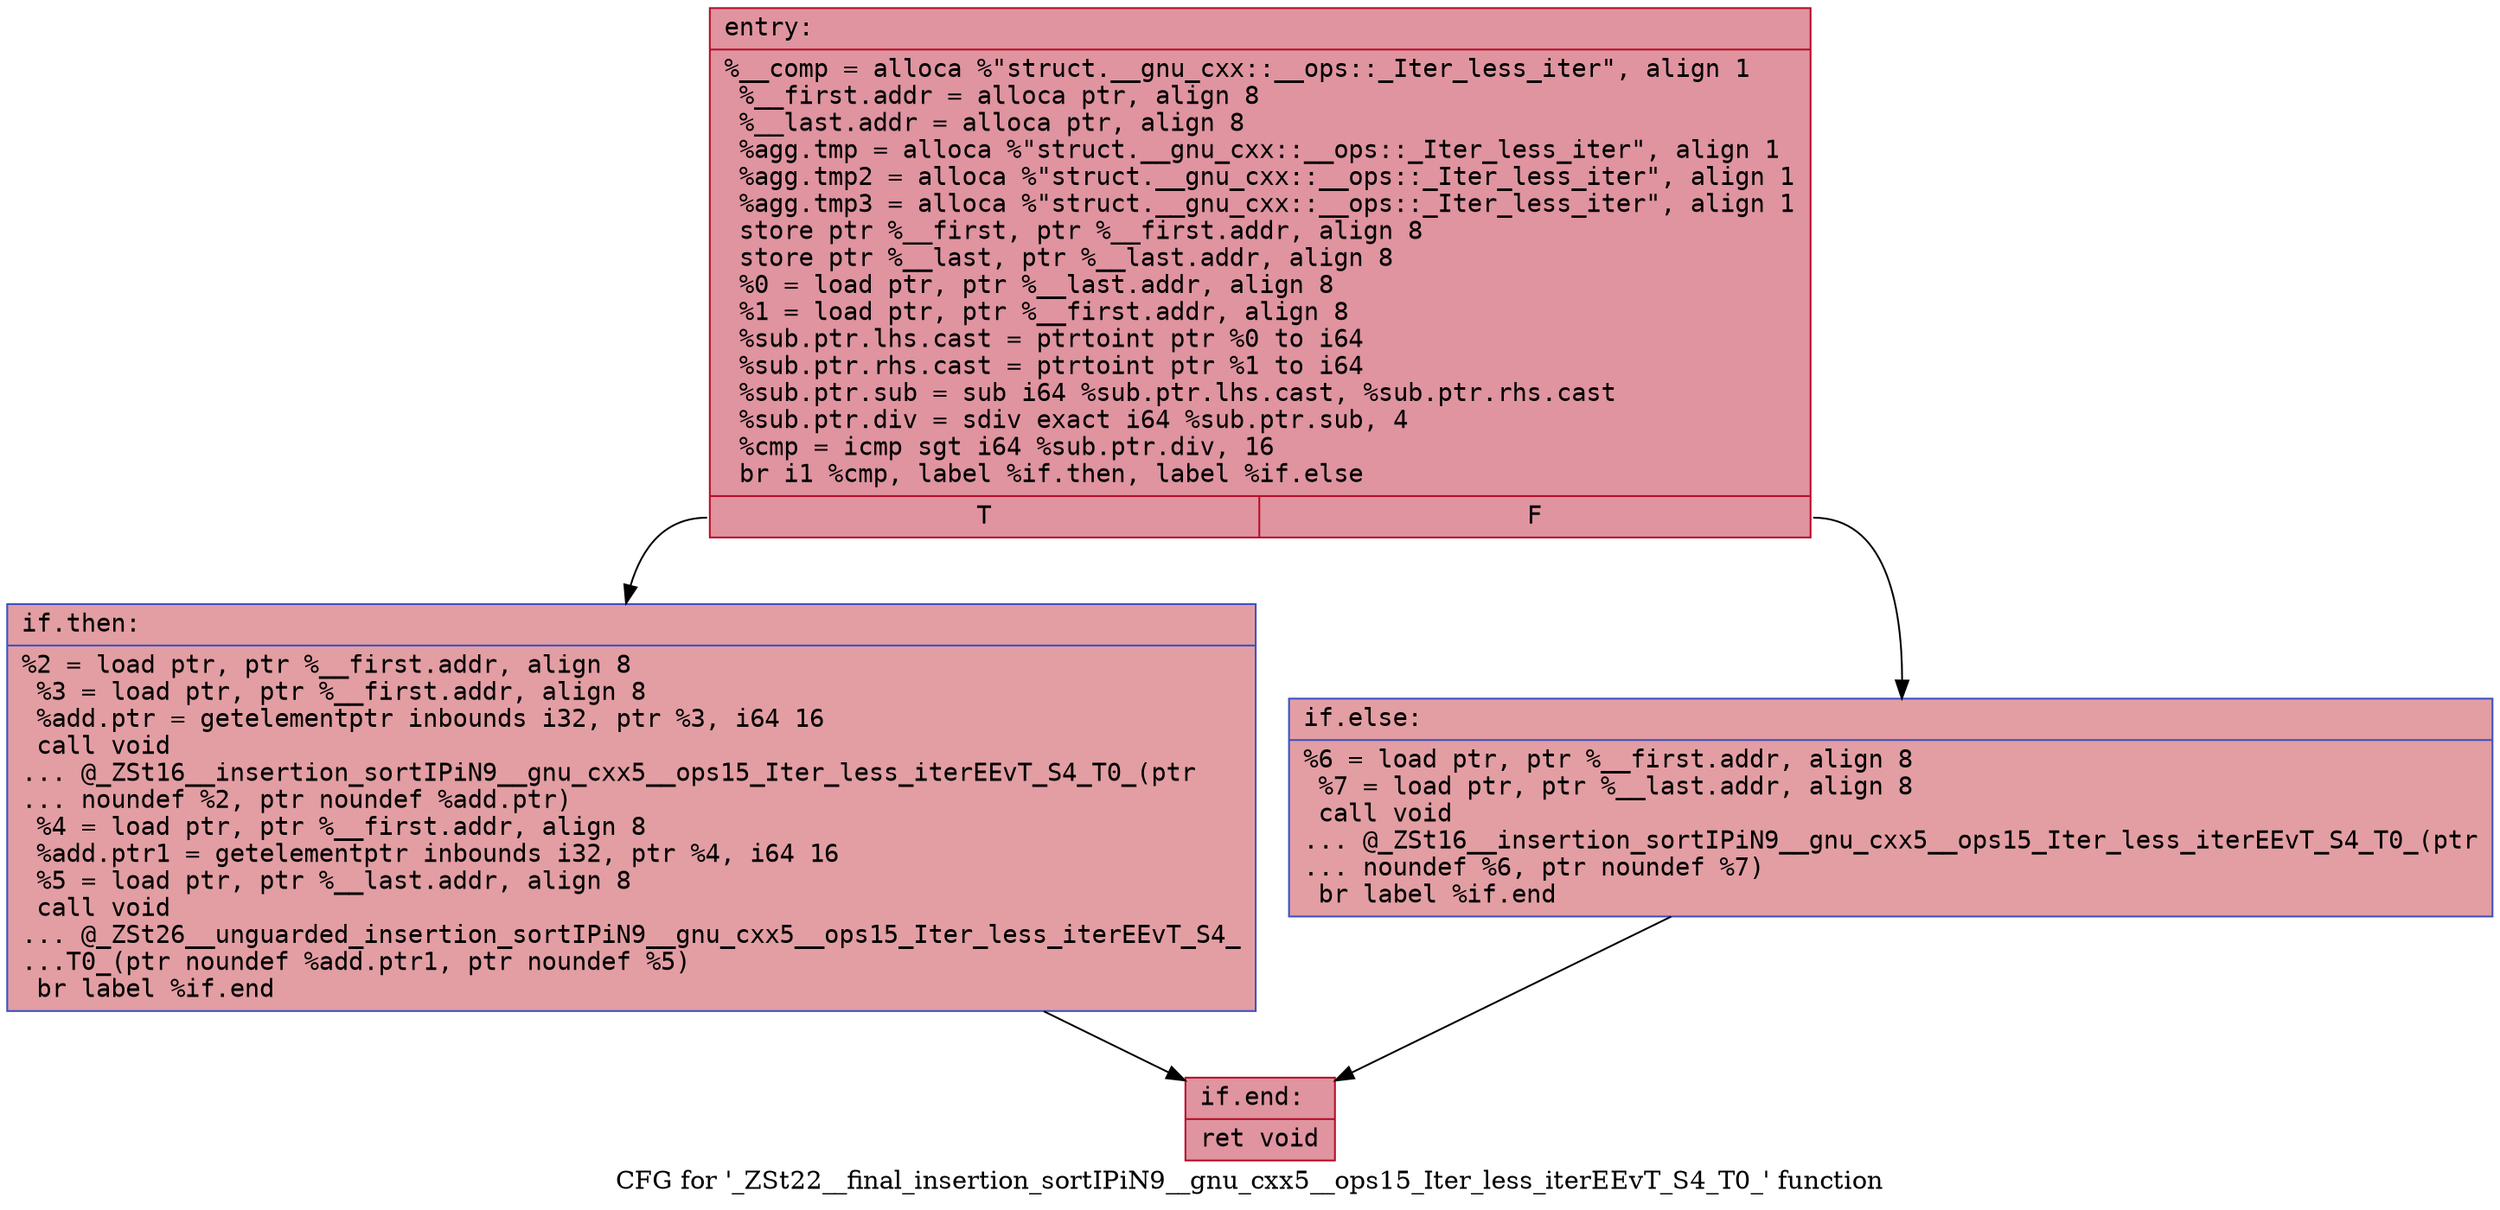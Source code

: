 digraph "CFG for '_ZSt22__final_insertion_sortIPiN9__gnu_cxx5__ops15_Iter_less_iterEEvT_S4_T0_' function" {
	label="CFG for '_ZSt22__final_insertion_sortIPiN9__gnu_cxx5__ops15_Iter_less_iterEEvT_S4_T0_' function";

	Node0x55aea9350990 [shape=record,color="#b70d28ff", style=filled, fillcolor="#b70d2870" fontname="Courier",label="{entry:\l|  %__comp = alloca %\"struct.__gnu_cxx::__ops::_Iter_less_iter\", align 1\l  %__first.addr = alloca ptr, align 8\l  %__last.addr = alloca ptr, align 8\l  %agg.tmp = alloca %\"struct.__gnu_cxx::__ops::_Iter_less_iter\", align 1\l  %agg.tmp2 = alloca %\"struct.__gnu_cxx::__ops::_Iter_less_iter\", align 1\l  %agg.tmp3 = alloca %\"struct.__gnu_cxx::__ops::_Iter_less_iter\", align 1\l  store ptr %__first, ptr %__first.addr, align 8\l  store ptr %__last, ptr %__last.addr, align 8\l  %0 = load ptr, ptr %__last.addr, align 8\l  %1 = load ptr, ptr %__first.addr, align 8\l  %sub.ptr.lhs.cast = ptrtoint ptr %0 to i64\l  %sub.ptr.rhs.cast = ptrtoint ptr %1 to i64\l  %sub.ptr.sub = sub i64 %sub.ptr.lhs.cast, %sub.ptr.rhs.cast\l  %sub.ptr.div = sdiv exact i64 %sub.ptr.sub, 4\l  %cmp = icmp sgt i64 %sub.ptr.div, 16\l  br i1 %cmp, label %if.then, label %if.else\l|{<s0>T|<s1>F}}"];
	Node0x55aea9350990:s0 -> Node0x55aea93514c0[tooltip="entry -> if.then\nProbability 50.00%" ];
	Node0x55aea9350990:s1 -> Node0x55aea9351530[tooltip="entry -> if.else\nProbability 50.00%" ];
	Node0x55aea93514c0 [shape=record,color="#3d50c3ff", style=filled, fillcolor="#be242e70" fontname="Courier",label="{if.then:\l|  %2 = load ptr, ptr %__first.addr, align 8\l  %3 = load ptr, ptr %__first.addr, align 8\l  %add.ptr = getelementptr inbounds i32, ptr %3, i64 16\l  call void\l... @_ZSt16__insertion_sortIPiN9__gnu_cxx5__ops15_Iter_less_iterEEvT_S4_T0_(ptr\l... noundef %2, ptr noundef %add.ptr)\l  %4 = load ptr, ptr %__first.addr, align 8\l  %add.ptr1 = getelementptr inbounds i32, ptr %4, i64 16\l  %5 = load ptr, ptr %__last.addr, align 8\l  call void\l... @_ZSt26__unguarded_insertion_sortIPiN9__gnu_cxx5__ops15_Iter_less_iterEEvT_S4_\l...T0_(ptr noundef %add.ptr1, ptr noundef %5)\l  br label %if.end\l}"];
	Node0x55aea93514c0 -> Node0x55aea9351dc0[tooltip="if.then -> if.end\nProbability 100.00%" ];
	Node0x55aea9351530 [shape=record,color="#3d50c3ff", style=filled, fillcolor="#be242e70" fontname="Courier",label="{if.else:\l|  %6 = load ptr, ptr %__first.addr, align 8\l  %7 = load ptr, ptr %__last.addr, align 8\l  call void\l... @_ZSt16__insertion_sortIPiN9__gnu_cxx5__ops15_Iter_less_iterEEvT_S4_T0_(ptr\l... noundef %6, ptr noundef %7)\l  br label %if.end\l}"];
	Node0x55aea9351530 -> Node0x55aea9351dc0[tooltip="if.else -> if.end\nProbability 100.00%" ];
	Node0x55aea9351dc0 [shape=record,color="#b70d28ff", style=filled, fillcolor="#b70d2870" fontname="Courier",label="{if.end:\l|  ret void\l}"];
}
